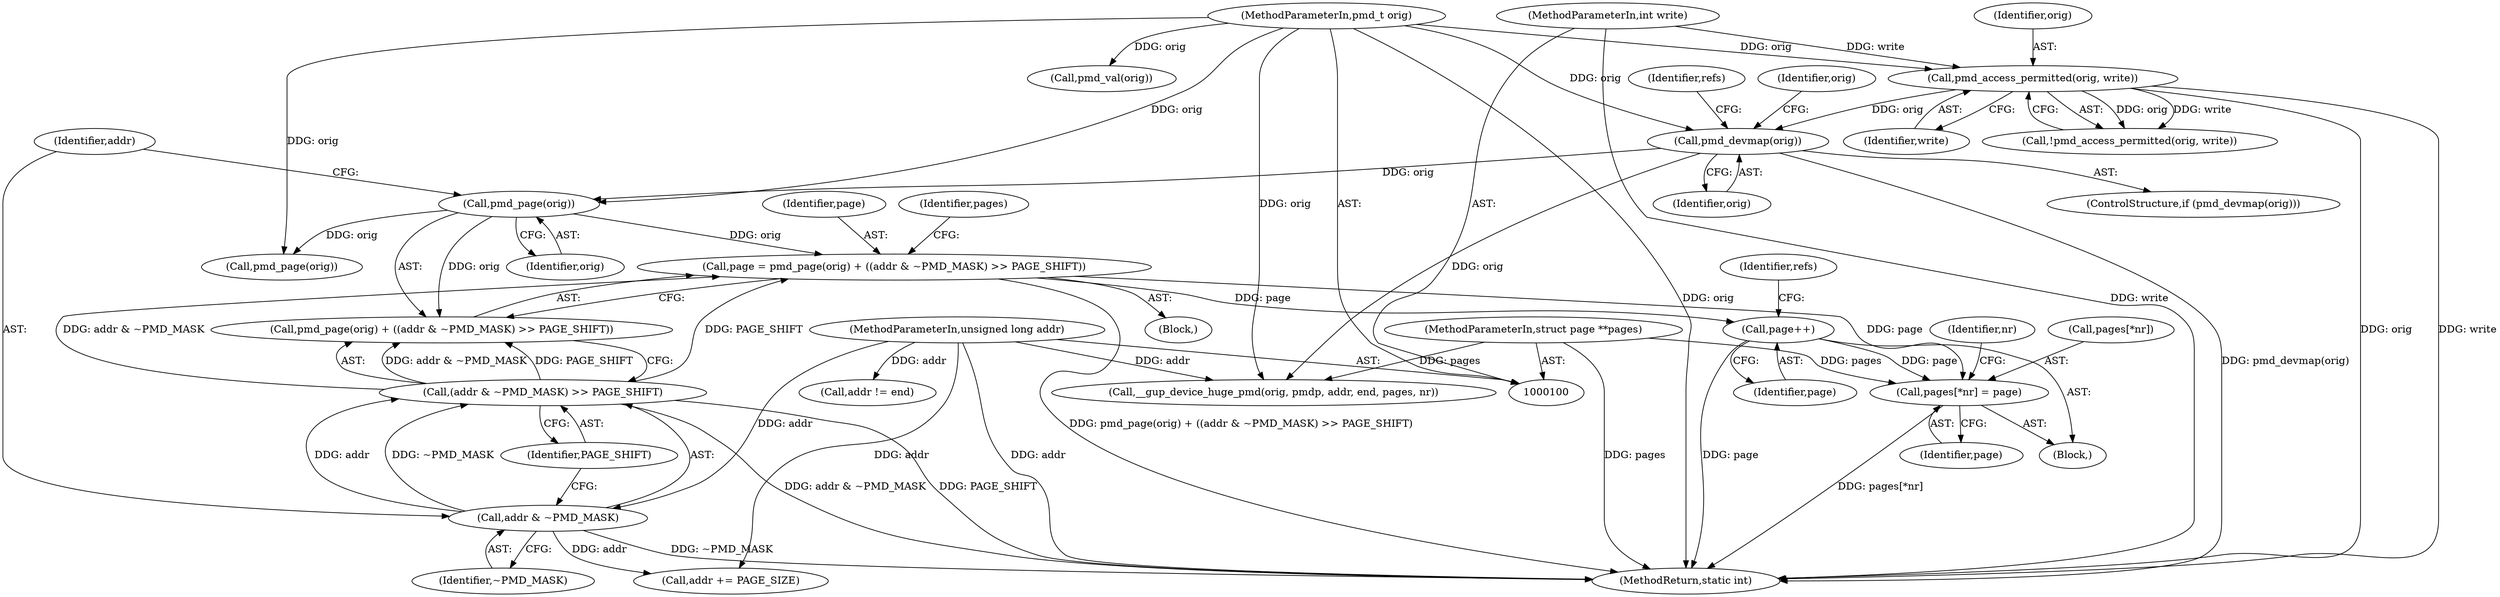 digraph "0_linux_6b3a707736301c2128ca85ce85fb13f60b5e350a_8@pointer" {
"1000145" [label="(Call,pages[*nr] = page)"];
"1000154" [label="(Call,page++)"];
"1000133" [label="(Call,page = pmd_page(orig) + ((addr & ~PMD_MASK) >> PAGE_SHIFT))"];
"1000136" [label="(Call,pmd_page(orig))"];
"1000120" [label="(Call,pmd_devmap(orig))"];
"1000114" [label="(Call,pmd_access_permitted(orig, write))"];
"1000101" [label="(MethodParameterIn,pmd_t orig)"];
"1000105" [label="(MethodParameterIn,int write)"];
"1000138" [label="(Call,(addr & ~PMD_MASK) >> PAGE_SHIFT)"];
"1000139" [label="(Call,addr & ~PMD_MASK)"];
"1000103" [label="(MethodParameterIn,unsigned long addr)"];
"1000106" [label="(MethodParameterIn,struct page **pages)"];
"1000147" [label="(Identifier,pages)"];
"1000136" [label="(Call,pmd_page(orig))"];
"1000155" [label="(Identifier,page)"];
"1000120" [label="(Call,pmd_devmap(orig))"];
"1000142" [label="(Identifier,PAGE_SHIFT)"];
"1000103" [label="(MethodParameterIn,unsigned long addr)"];
"1000205" [label="(MethodReturn,static int)"];
"1000123" [label="(Call,__gup_device_huge_pmd(orig, pmdp, addr, end, pages, nr))"];
"1000105" [label="(MethodParameterIn,int write)"];
"1000145" [label="(Call,pages[*nr] = page)"];
"1000134" [label="(Identifier,page)"];
"1000157" [label="(Identifier,refs)"];
"1000108" [label="(Block,)"];
"1000137" [label="(Identifier,orig)"];
"1000133" [label="(Call,page = pmd_page(orig) + ((addr & ~PMD_MASK) >> PAGE_SHIFT))"];
"1000138" [label="(Call,(addr & ~PMD_MASK) >> PAGE_SHIFT)"];
"1000159" [label="(Call,addr += PAGE_SIZE)"];
"1000162" [label="(Call,addr != end)"];
"1000101" [label="(MethodParameterIn,pmd_t orig)"];
"1000116" [label="(Identifier,write)"];
"1000131" [label="(Identifier,refs)"];
"1000153" [label="(Identifier,nr)"];
"1000184" [label="(Call,pmd_val(orig))"];
"1000106" [label="(MethodParameterIn,struct page **pages)"];
"1000150" [label="(Identifier,page)"];
"1000144" [label="(Block,)"];
"1000135" [label="(Call,pmd_page(orig) + ((addr & ~PMD_MASK) >> PAGE_SHIFT))"];
"1000139" [label="(Call,addr & ~PMD_MASK)"];
"1000146" [label="(Call,pages[*nr])"];
"1000119" [label="(ControlStructure,if (pmd_devmap(orig)))"];
"1000124" [label="(Identifier,orig)"];
"1000113" [label="(Call,!pmd_access_permitted(orig, write))"];
"1000115" [label="(Identifier,orig)"];
"1000168" [label="(Call,pmd_page(orig))"];
"1000140" [label="(Identifier,addr)"];
"1000121" [label="(Identifier,orig)"];
"1000154" [label="(Call,page++)"];
"1000141" [label="(Identifier,~PMD_MASK)"];
"1000114" [label="(Call,pmd_access_permitted(orig, write))"];
"1000145" -> "1000144"  [label="AST: "];
"1000145" -> "1000150"  [label="CFG: "];
"1000146" -> "1000145"  [label="AST: "];
"1000150" -> "1000145"  [label="AST: "];
"1000153" -> "1000145"  [label="CFG: "];
"1000145" -> "1000205"  [label="DDG: pages[*nr]"];
"1000154" -> "1000145"  [label="DDG: page"];
"1000133" -> "1000145"  [label="DDG: page"];
"1000106" -> "1000145"  [label="DDG: pages"];
"1000154" -> "1000144"  [label="AST: "];
"1000154" -> "1000155"  [label="CFG: "];
"1000155" -> "1000154"  [label="AST: "];
"1000157" -> "1000154"  [label="CFG: "];
"1000154" -> "1000205"  [label="DDG: page"];
"1000133" -> "1000154"  [label="DDG: page"];
"1000133" -> "1000108"  [label="AST: "];
"1000133" -> "1000135"  [label="CFG: "];
"1000134" -> "1000133"  [label="AST: "];
"1000135" -> "1000133"  [label="AST: "];
"1000147" -> "1000133"  [label="CFG: "];
"1000133" -> "1000205"  [label="DDG: pmd_page(orig) + ((addr & ~PMD_MASK) >> PAGE_SHIFT)"];
"1000136" -> "1000133"  [label="DDG: orig"];
"1000138" -> "1000133"  [label="DDG: addr & ~PMD_MASK"];
"1000138" -> "1000133"  [label="DDG: PAGE_SHIFT"];
"1000136" -> "1000135"  [label="AST: "];
"1000136" -> "1000137"  [label="CFG: "];
"1000137" -> "1000136"  [label="AST: "];
"1000140" -> "1000136"  [label="CFG: "];
"1000136" -> "1000135"  [label="DDG: orig"];
"1000120" -> "1000136"  [label="DDG: orig"];
"1000101" -> "1000136"  [label="DDG: orig"];
"1000136" -> "1000168"  [label="DDG: orig"];
"1000120" -> "1000119"  [label="AST: "];
"1000120" -> "1000121"  [label="CFG: "];
"1000121" -> "1000120"  [label="AST: "];
"1000124" -> "1000120"  [label="CFG: "];
"1000131" -> "1000120"  [label="CFG: "];
"1000120" -> "1000205"  [label="DDG: pmd_devmap(orig)"];
"1000114" -> "1000120"  [label="DDG: orig"];
"1000101" -> "1000120"  [label="DDG: orig"];
"1000120" -> "1000123"  [label="DDG: orig"];
"1000114" -> "1000113"  [label="AST: "];
"1000114" -> "1000116"  [label="CFG: "];
"1000115" -> "1000114"  [label="AST: "];
"1000116" -> "1000114"  [label="AST: "];
"1000113" -> "1000114"  [label="CFG: "];
"1000114" -> "1000205"  [label="DDG: orig"];
"1000114" -> "1000205"  [label="DDG: write"];
"1000114" -> "1000113"  [label="DDG: orig"];
"1000114" -> "1000113"  [label="DDG: write"];
"1000101" -> "1000114"  [label="DDG: orig"];
"1000105" -> "1000114"  [label="DDG: write"];
"1000101" -> "1000100"  [label="AST: "];
"1000101" -> "1000205"  [label="DDG: orig"];
"1000101" -> "1000123"  [label="DDG: orig"];
"1000101" -> "1000168"  [label="DDG: orig"];
"1000101" -> "1000184"  [label="DDG: orig"];
"1000105" -> "1000100"  [label="AST: "];
"1000105" -> "1000205"  [label="DDG: write"];
"1000138" -> "1000135"  [label="AST: "];
"1000138" -> "1000142"  [label="CFG: "];
"1000139" -> "1000138"  [label="AST: "];
"1000142" -> "1000138"  [label="AST: "];
"1000135" -> "1000138"  [label="CFG: "];
"1000138" -> "1000205"  [label="DDG: PAGE_SHIFT"];
"1000138" -> "1000205"  [label="DDG: addr & ~PMD_MASK"];
"1000138" -> "1000135"  [label="DDG: addr & ~PMD_MASK"];
"1000138" -> "1000135"  [label="DDG: PAGE_SHIFT"];
"1000139" -> "1000138"  [label="DDG: addr"];
"1000139" -> "1000138"  [label="DDG: ~PMD_MASK"];
"1000139" -> "1000141"  [label="CFG: "];
"1000140" -> "1000139"  [label="AST: "];
"1000141" -> "1000139"  [label="AST: "];
"1000142" -> "1000139"  [label="CFG: "];
"1000139" -> "1000205"  [label="DDG: ~PMD_MASK"];
"1000103" -> "1000139"  [label="DDG: addr"];
"1000139" -> "1000159"  [label="DDG: addr"];
"1000103" -> "1000100"  [label="AST: "];
"1000103" -> "1000205"  [label="DDG: addr"];
"1000103" -> "1000123"  [label="DDG: addr"];
"1000103" -> "1000159"  [label="DDG: addr"];
"1000103" -> "1000162"  [label="DDG: addr"];
"1000106" -> "1000100"  [label="AST: "];
"1000106" -> "1000205"  [label="DDG: pages"];
"1000106" -> "1000123"  [label="DDG: pages"];
}
